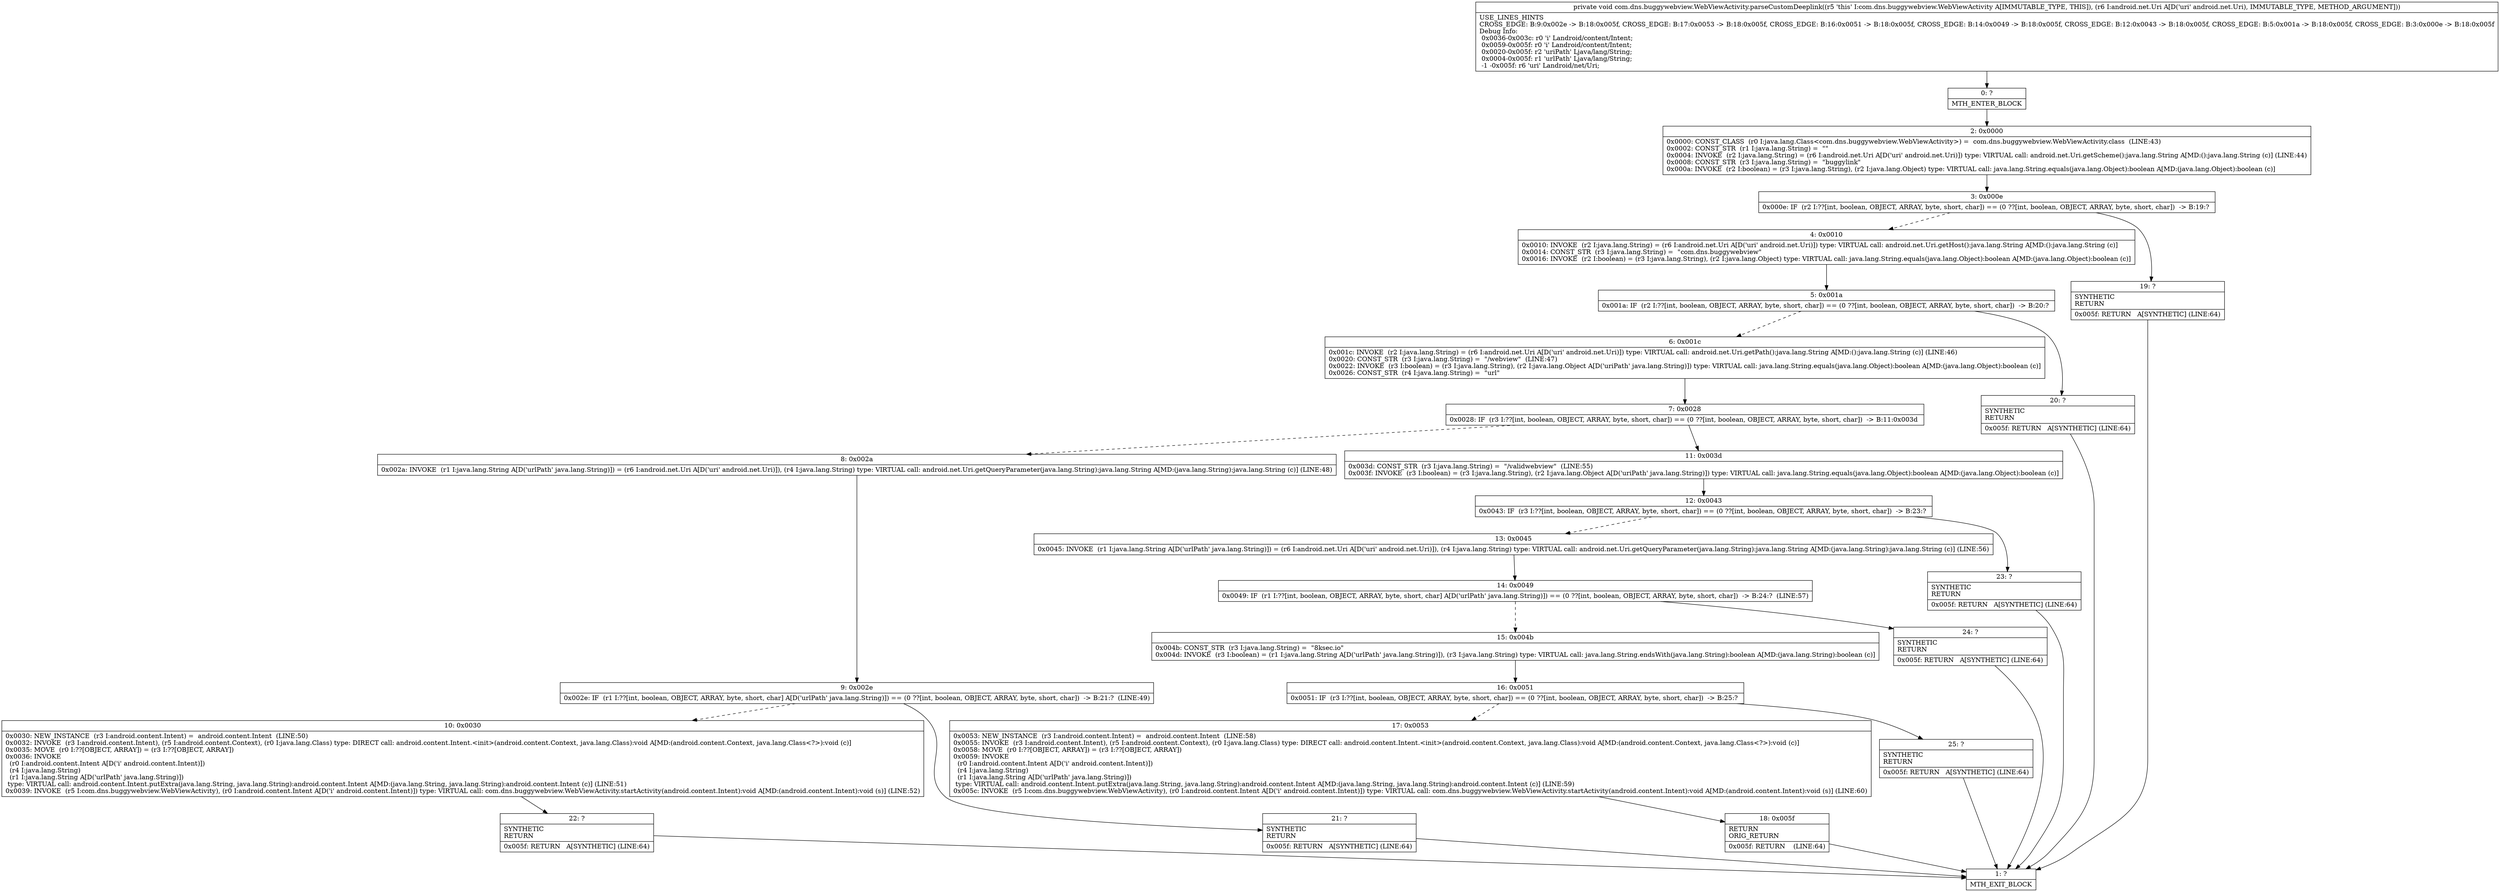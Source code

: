 digraph "CFG forcom.dns.buggywebview.WebViewActivity.parseCustomDeeplink(Landroid\/net\/Uri;)V" {
Node_0 [shape=record,label="{0\:\ ?|MTH_ENTER_BLOCK\l}"];
Node_2 [shape=record,label="{2\:\ 0x0000|0x0000: CONST_CLASS  (r0 I:java.lang.Class\<com.dns.buggywebview.WebViewActivity\>) =  com.dns.buggywebview.WebViewActivity.class  (LINE:43)\l0x0002: CONST_STR  (r1 I:java.lang.String) =  \"\" \l0x0004: INVOKE  (r2 I:java.lang.String) = (r6 I:android.net.Uri A[D('uri' android.net.Uri)]) type: VIRTUAL call: android.net.Uri.getScheme():java.lang.String A[MD:():java.lang.String (c)] (LINE:44)\l0x0008: CONST_STR  (r3 I:java.lang.String) =  \"buggylink\" \l0x000a: INVOKE  (r2 I:boolean) = (r3 I:java.lang.String), (r2 I:java.lang.Object) type: VIRTUAL call: java.lang.String.equals(java.lang.Object):boolean A[MD:(java.lang.Object):boolean (c)]\l}"];
Node_3 [shape=record,label="{3\:\ 0x000e|0x000e: IF  (r2 I:??[int, boolean, OBJECT, ARRAY, byte, short, char]) == (0 ??[int, boolean, OBJECT, ARRAY, byte, short, char])  \-\> B:19:? \l}"];
Node_4 [shape=record,label="{4\:\ 0x0010|0x0010: INVOKE  (r2 I:java.lang.String) = (r6 I:android.net.Uri A[D('uri' android.net.Uri)]) type: VIRTUAL call: android.net.Uri.getHost():java.lang.String A[MD:():java.lang.String (c)]\l0x0014: CONST_STR  (r3 I:java.lang.String) =  \"com.dns.buggywebview\" \l0x0016: INVOKE  (r2 I:boolean) = (r3 I:java.lang.String), (r2 I:java.lang.Object) type: VIRTUAL call: java.lang.String.equals(java.lang.Object):boolean A[MD:(java.lang.Object):boolean (c)]\l}"];
Node_5 [shape=record,label="{5\:\ 0x001a|0x001a: IF  (r2 I:??[int, boolean, OBJECT, ARRAY, byte, short, char]) == (0 ??[int, boolean, OBJECT, ARRAY, byte, short, char])  \-\> B:20:? \l}"];
Node_6 [shape=record,label="{6\:\ 0x001c|0x001c: INVOKE  (r2 I:java.lang.String) = (r6 I:android.net.Uri A[D('uri' android.net.Uri)]) type: VIRTUAL call: android.net.Uri.getPath():java.lang.String A[MD:():java.lang.String (c)] (LINE:46)\l0x0020: CONST_STR  (r3 I:java.lang.String) =  \"\/webview\"  (LINE:47)\l0x0022: INVOKE  (r3 I:boolean) = (r3 I:java.lang.String), (r2 I:java.lang.Object A[D('uriPath' java.lang.String)]) type: VIRTUAL call: java.lang.String.equals(java.lang.Object):boolean A[MD:(java.lang.Object):boolean (c)]\l0x0026: CONST_STR  (r4 I:java.lang.String) =  \"url\" \l}"];
Node_7 [shape=record,label="{7\:\ 0x0028|0x0028: IF  (r3 I:??[int, boolean, OBJECT, ARRAY, byte, short, char]) == (0 ??[int, boolean, OBJECT, ARRAY, byte, short, char])  \-\> B:11:0x003d \l}"];
Node_8 [shape=record,label="{8\:\ 0x002a|0x002a: INVOKE  (r1 I:java.lang.String A[D('urlPath' java.lang.String)]) = (r6 I:android.net.Uri A[D('uri' android.net.Uri)]), (r4 I:java.lang.String) type: VIRTUAL call: android.net.Uri.getQueryParameter(java.lang.String):java.lang.String A[MD:(java.lang.String):java.lang.String (c)] (LINE:48)\l}"];
Node_9 [shape=record,label="{9\:\ 0x002e|0x002e: IF  (r1 I:??[int, boolean, OBJECT, ARRAY, byte, short, char] A[D('urlPath' java.lang.String)]) == (0 ??[int, boolean, OBJECT, ARRAY, byte, short, char])  \-\> B:21:?  (LINE:49)\l}"];
Node_10 [shape=record,label="{10\:\ 0x0030|0x0030: NEW_INSTANCE  (r3 I:android.content.Intent) =  android.content.Intent  (LINE:50)\l0x0032: INVOKE  (r3 I:android.content.Intent), (r5 I:android.content.Context), (r0 I:java.lang.Class) type: DIRECT call: android.content.Intent.\<init\>(android.content.Context, java.lang.Class):void A[MD:(android.content.Context, java.lang.Class\<?\>):void (c)]\l0x0035: MOVE  (r0 I:??[OBJECT, ARRAY]) = (r3 I:??[OBJECT, ARRAY]) \l0x0036: INVOKE  \l  (r0 I:android.content.Intent A[D('i' android.content.Intent)])\l  (r4 I:java.lang.String)\l  (r1 I:java.lang.String A[D('urlPath' java.lang.String)])\l type: VIRTUAL call: android.content.Intent.putExtra(java.lang.String, java.lang.String):android.content.Intent A[MD:(java.lang.String, java.lang.String):android.content.Intent (c)] (LINE:51)\l0x0039: INVOKE  (r5 I:com.dns.buggywebview.WebViewActivity), (r0 I:android.content.Intent A[D('i' android.content.Intent)]) type: VIRTUAL call: com.dns.buggywebview.WebViewActivity.startActivity(android.content.Intent):void A[MD:(android.content.Intent):void (s)] (LINE:52)\l}"];
Node_22 [shape=record,label="{22\:\ ?|SYNTHETIC\lRETURN\l|0x005f: RETURN   A[SYNTHETIC] (LINE:64)\l}"];
Node_1 [shape=record,label="{1\:\ ?|MTH_EXIT_BLOCK\l}"];
Node_21 [shape=record,label="{21\:\ ?|SYNTHETIC\lRETURN\l|0x005f: RETURN   A[SYNTHETIC] (LINE:64)\l}"];
Node_11 [shape=record,label="{11\:\ 0x003d|0x003d: CONST_STR  (r3 I:java.lang.String) =  \"\/validwebview\"  (LINE:55)\l0x003f: INVOKE  (r3 I:boolean) = (r3 I:java.lang.String), (r2 I:java.lang.Object A[D('uriPath' java.lang.String)]) type: VIRTUAL call: java.lang.String.equals(java.lang.Object):boolean A[MD:(java.lang.Object):boolean (c)]\l}"];
Node_12 [shape=record,label="{12\:\ 0x0043|0x0043: IF  (r3 I:??[int, boolean, OBJECT, ARRAY, byte, short, char]) == (0 ??[int, boolean, OBJECT, ARRAY, byte, short, char])  \-\> B:23:? \l}"];
Node_13 [shape=record,label="{13\:\ 0x0045|0x0045: INVOKE  (r1 I:java.lang.String A[D('urlPath' java.lang.String)]) = (r6 I:android.net.Uri A[D('uri' android.net.Uri)]), (r4 I:java.lang.String) type: VIRTUAL call: android.net.Uri.getQueryParameter(java.lang.String):java.lang.String A[MD:(java.lang.String):java.lang.String (c)] (LINE:56)\l}"];
Node_14 [shape=record,label="{14\:\ 0x0049|0x0049: IF  (r1 I:??[int, boolean, OBJECT, ARRAY, byte, short, char] A[D('urlPath' java.lang.String)]) == (0 ??[int, boolean, OBJECT, ARRAY, byte, short, char])  \-\> B:24:?  (LINE:57)\l}"];
Node_15 [shape=record,label="{15\:\ 0x004b|0x004b: CONST_STR  (r3 I:java.lang.String) =  \"8ksec.io\" \l0x004d: INVOKE  (r3 I:boolean) = (r1 I:java.lang.String A[D('urlPath' java.lang.String)]), (r3 I:java.lang.String) type: VIRTUAL call: java.lang.String.endsWith(java.lang.String):boolean A[MD:(java.lang.String):boolean (c)]\l}"];
Node_16 [shape=record,label="{16\:\ 0x0051|0x0051: IF  (r3 I:??[int, boolean, OBJECT, ARRAY, byte, short, char]) == (0 ??[int, boolean, OBJECT, ARRAY, byte, short, char])  \-\> B:25:? \l}"];
Node_17 [shape=record,label="{17\:\ 0x0053|0x0053: NEW_INSTANCE  (r3 I:android.content.Intent) =  android.content.Intent  (LINE:58)\l0x0055: INVOKE  (r3 I:android.content.Intent), (r5 I:android.content.Context), (r0 I:java.lang.Class) type: DIRECT call: android.content.Intent.\<init\>(android.content.Context, java.lang.Class):void A[MD:(android.content.Context, java.lang.Class\<?\>):void (c)]\l0x0058: MOVE  (r0 I:??[OBJECT, ARRAY]) = (r3 I:??[OBJECT, ARRAY]) \l0x0059: INVOKE  \l  (r0 I:android.content.Intent A[D('i' android.content.Intent)])\l  (r4 I:java.lang.String)\l  (r1 I:java.lang.String A[D('urlPath' java.lang.String)])\l type: VIRTUAL call: android.content.Intent.putExtra(java.lang.String, java.lang.String):android.content.Intent A[MD:(java.lang.String, java.lang.String):android.content.Intent (c)] (LINE:59)\l0x005c: INVOKE  (r5 I:com.dns.buggywebview.WebViewActivity), (r0 I:android.content.Intent A[D('i' android.content.Intent)]) type: VIRTUAL call: com.dns.buggywebview.WebViewActivity.startActivity(android.content.Intent):void A[MD:(android.content.Intent):void (s)] (LINE:60)\l}"];
Node_18 [shape=record,label="{18\:\ 0x005f|RETURN\lORIG_RETURN\l|0x005f: RETURN    (LINE:64)\l}"];
Node_25 [shape=record,label="{25\:\ ?|SYNTHETIC\lRETURN\l|0x005f: RETURN   A[SYNTHETIC] (LINE:64)\l}"];
Node_24 [shape=record,label="{24\:\ ?|SYNTHETIC\lRETURN\l|0x005f: RETURN   A[SYNTHETIC] (LINE:64)\l}"];
Node_23 [shape=record,label="{23\:\ ?|SYNTHETIC\lRETURN\l|0x005f: RETURN   A[SYNTHETIC] (LINE:64)\l}"];
Node_20 [shape=record,label="{20\:\ ?|SYNTHETIC\lRETURN\l|0x005f: RETURN   A[SYNTHETIC] (LINE:64)\l}"];
Node_19 [shape=record,label="{19\:\ ?|SYNTHETIC\lRETURN\l|0x005f: RETURN   A[SYNTHETIC] (LINE:64)\l}"];
MethodNode[shape=record,label="{private void com.dns.buggywebview.WebViewActivity.parseCustomDeeplink((r5 'this' I:com.dns.buggywebview.WebViewActivity A[IMMUTABLE_TYPE, THIS]), (r6 I:android.net.Uri A[D('uri' android.net.Uri), IMMUTABLE_TYPE, METHOD_ARGUMENT]))  | USE_LINES_HINTS\lCROSS_EDGE: B:9:0x002e \-\> B:18:0x005f, CROSS_EDGE: B:17:0x0053 \-\> B:18:0x005f, CROSS_EDGE: B:16:0x0051 \-\> B:18:0x005f, CROSS_EDGE: B:14:0x0049 \-\> B:18:0x005f, CROSS_EDGE: B:12:0x0043 \-\> B:18:0x005f, CROSS_EDGE: B:5:0x001a \-\> B:18:0x005f, CROSS_EDGE: B:3:0x000e \-\> B:18:0x005f\lDebug Info:\l  0x0036\-0x003c: r0 'i' Landroid\/content\/Intent;\l  0x0059\-0x005f: r0 'i' Landroid\/content\/Intent;\l  0x0020\-0x005f: r2 'uriPath' Ljava\/lang\/String;\l  0x0004\-0x005f: r1 'urlPath' Ljava\/lang\/String;\l  \-1 \-0x005f: r6 'uri' Landroid\/net\/Uri;\l}"];
MethodNode -> Node_0;Node_0 -> Node_2;
Node_2 -> Node_3;
Node_3 -> Node_4[style=dashed];
Node_3 -> Node_19;
Node_4 -> Node_5;
Node_5 -> Node_6[style=dashed];
Node_5 -> Node_20;
Node_6 -> Node_7;
Node_7 -> Node_8[style=dashed];
Node_7 -> Node_11;
Node_8 -> Node_9;
Node_9 -> Node_10[style=dashed];
Node_9 -> Node_21;
Node_10 -> Node_22;
Node_22 -> Node_1;
Node_21 -> Node_1;
Node_11 -> Node_12;
Node_12 -> Node_13[style=dashed];
Node_12 -> Node_23;
Node_13 -> Node_14;
Node_14 -> Node_15[style=dashed];
Node_14 -> Node_24;
Node_15 -> Node_16;
Node_16 -> Node_17[style=dashed];
Node_16 -> Node_25;
Node_17 -> Node_18;
Node_18 -> Node_1;
Node_25 -> Node_1;
Node_24 -> Node_1;
Node_23 -> Node_1;
Node_20 -> Node_1;
Node_19 -> Node_1;
}


